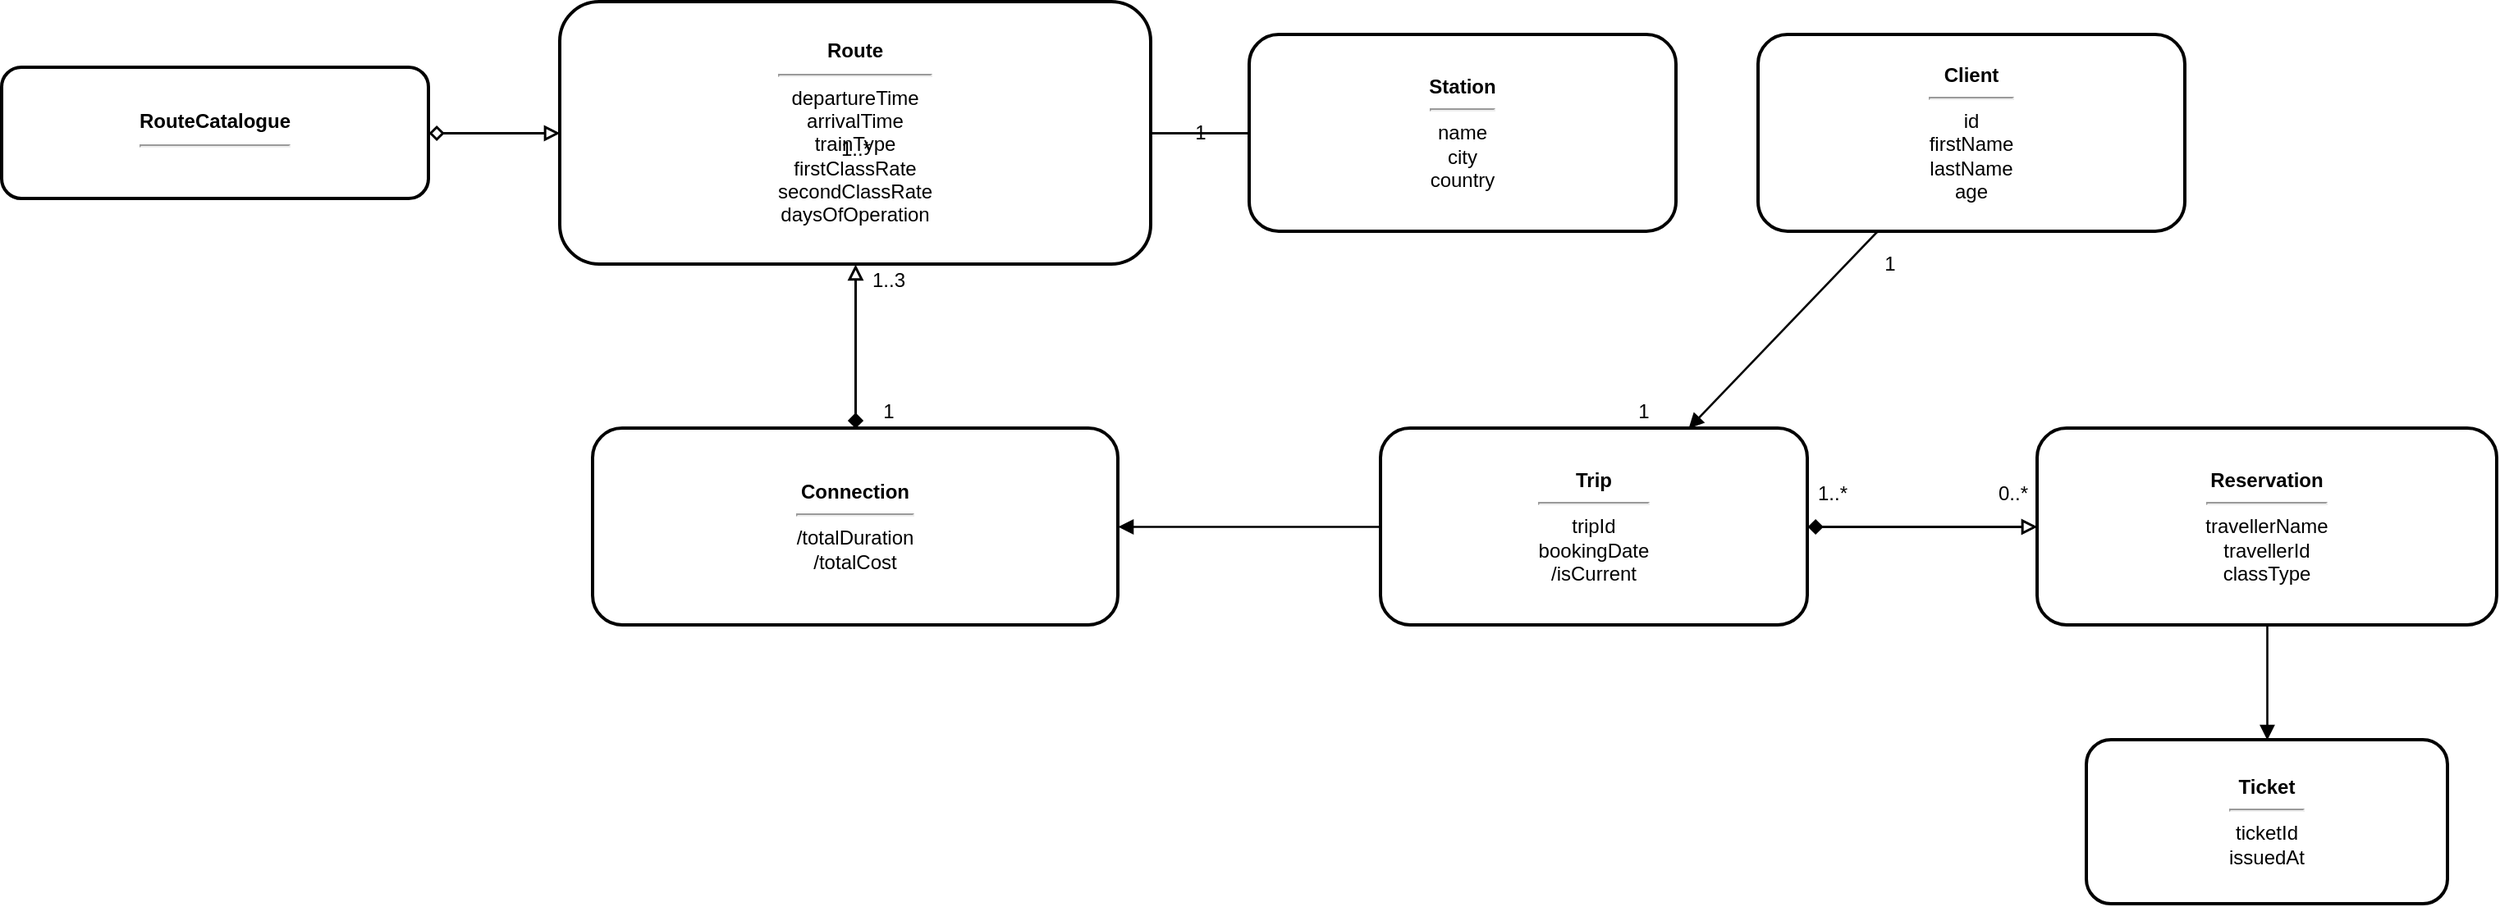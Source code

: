 <mxfile version="28.2.8">
  <diagram id="DomainModelIter2" name="Iteration 2 Domain Model">
    <mxGraphModel dx="2009" dy="1338" grid="1" gridSize="10" guides="1" tooltips="1" connect="1" arrows="1" fold="1" page="1" pageScale="1" pageWidth="2400" pageHeight="1400" math="0" shadow="0">
      <root>
        <mxCell id="0" />
        <mxCell id="1" parent="0" />
        <mxCell id="3" value="&lt;b&gt;RouteCatalogue&lt;/b&gt;&lt;hr/&gt;" style="shape=rect;whiteSpace=wrap;html=1;rounded=1;strokeWidth=2;" parent="1" vertex="1">
          <mxGeometry x="220" y="180" width="260" height="80" as="geometry" />
        </mxCell>
        <mxCell id="4" value="&lt;b&gt;Route&lt;/b&gt;&lt;hr/&gt;departureTime&lt;br/&gt;arrivalTime&lt;br/&gt;trainType&lt;br/&gt;firstClassRate&lt;br/&gt;secondClassRate&lt;br/&gt;daysOfOperation" style="shape=rect;whiteSpace=wrap;html=1;rounded=1;strokeWidth=2;" parent="1" vertex="1">
          <mxGeometry x="560" y="140" width="360" height="160" as="geometry" />
        </mxCell>
        <mxCell id="5" value="&lt;b&gt;Station&lt;/b&gt;&lt;hr/&gt;name&lt;br/&gt;city&lt;br/&gt;country" style="shape=rect;whiteSpace=wrap;html=1;rounded=1;strokeWidth=2;" parent="1" vertex="1">
          <mxGeometry x="980" y="160" width="260" height="120" as="geometry" />
        </mxCell>
        <mxCell id="6" value="&lt;b&gt;Connection&lt;/b&gt;&lt;hr/&gt;/totalDuration&lt;br/&gt;/totalCost" style="shape=rect;whiteSpace=wrap;html=1;rounded=1;strokeWidth=2;" parent="1" vertex="1">
          <mxGeometry x="580" y="400" width="320" height="120" as="geometry" />
        </mxCell>
        <mxCell id="7" value="&lt;b&gt;Client&lt;/b&gt;&lt;hr/&gt;id&lt;br/&gt;firstName&lt;br/&gt;lastName&lt;br/&gt;age" style="shape=rect;whiteSpace=wrap;html=1;rounded=1;strokeWidth=2;" parent="1" vertex="1">
          <mxGeometry x="1290" y="160" width="260" height="120" as="geometry" />
        </mxCell>
        <mxCell id="8" value="&lt;b&gt;Trip&lt;/b&gt;&lt;hr/&gt;tripId&lt;br/&gt;bookingDate&lt;br/&gt;/isCurrent" style="shape=rect;whiteSpace=wrap;html=1;rounded=1;strokeWidth=2;" parent="1" vertex="1">
          <mxGeometry x="1060" y="400" width="260" height="120" as="geometry" />
        </mxCell>
        <mxCell id="9" value="&lt;b&gt;Reservation&lt;/b&gt;&lt;hr/&gt;travellerName&lt;br/&gt;travellerId&lt;br/&gt;classType" style="shape=rect;whiteSpace=wrap;html=1;rounded=1;strokeWidth=2;" parent="1" vertex="1">
          <mxGeometry x="1460" y="400" width="280" height="120" as="geometry" />
        </mxCell>
        <mxCell id="10" value="&lt;b&gt;Ticket&lt;/b&gt;&lt;hr/&gt;ticketId&lt;br/&gt;issuedAt" style="shape=rect;whiteSpace=wrap;html=1;rounded=1;strokeWidth=2;" parent="1" vertex="1">
          <mxGeometry x="1490" y="590" width="220" height="100" as="geometry" />
        </mxCell>
        <mxCell id="11" value="" style="endArrow=block;endFill=0;startArrow=diamond;startFill=0;html=1;strokeWidth=1.5;" parent="1" source="3" target="4" edge="1">
          <mxGeometry relative="1" as="geometry" />
        </mxCell>
        <mxCell id="13" value="1..*" style="text;html=1;strokeColor=none;fillColor=none;align=center;verticalAlign=middle;" parent="1" vertex="1">
          <mxGeometry x="720" y="220" width="40" height="20" as="geometry" />
        </mxCell>
        <mxCell id="14" value="" style="endArrow=block;endFill=0;startArrow=diamond;startFill=1;html=1;strokeWidth=1.5;" parent="1" source="6" target="4" edge="1">
          <mxGeometry relative="1" as="geometry" />
        </mxCell>
        <mxCell id="15" value="1" style="text;html=1;strokeColor=none;fillColor=none;align=center;verticalAlign=middle;" parent="1" vertex="1">
          <mxGeometry x="740" y="380" width="40" height="20" as="geometry" />
        </mxCell>
        <mxCell id="16" value="1..3" style="text;html=1;strokeColor=none;fillColor=none;align=center;verticalAlign=middle;" parent="1" vertex="1">
          <mxGeometry x="740" y="300" width="40" height="20" as="geometry" />
        </mxCell>
        <mxCell id="17" value="" style="endArrow=none;html=1;strokeWidth=1.3;" parent="1" source="4" target="5" edge="1">
          <mxGeometry relative="1" as="geometry" />
        </mxCell>
        <mxCell id="20" value="" style="endArrow=none;html=1;strokeWidth=1.3;" parent="1" source="4" target="5" edge="1">
          <mxGeometry relative="1" as="geometry" />
        </mxCell>
        <mxCell id="21" value="1" style="text;html=1;strokeColor=none;fillColor=none;align=center;verticalAlign=middle;" parent="1" vertex="1">
          <mxGeometry x="930" y="210" width="40" height="20" as="geometry" />
        </mxCell>
        <mxCell id="23" value="" style="endArrow=block;html=1;strokeWidth=1.3;" parent="1" source="7" target="8" edge="1">
          <mxGeometry relative="1" as="geometry" />
        </mxCell>
        <mxCell id="24" value="1" style="text;html=1;strokeColor=none;fillColor=none;align=center;verticalAlign=middle;" parent="1" vertex="1">
          <mxGeometry x="1350" y="290" width="40" height="20" as="geometry" />
        </mxCell>
        <mxCell id="25" value="0..*" style="text;html=1;strokeColor=none;fillColor=none;align=center;verticalAlign=middle;" parent="1" vertex="1">
          <mxGeometry x="1420" y="430" width="50" height="20" as="geometry" />
        </mxCell>
        <mxCell id="26" value="" style="endArrow=block;endFill=0;startArrow=diamond;startFill=1;html=1;strokeWidth=1.5;" parent="1" source="8" target="9" edge="1">
          <mxGeometry relative="1" as="geometry" />
        </mxCell>
        <mxCell id="27" value="1..*" style="text;html=1;strokeColor=none;fillColor=none;align=center;verticalAlign=middle;" parent="1" vertex="1">
          <mxGeometry x="1310" y="430" width="50" height="20" as="geometry" />
        </mxCell>
        <mxCell id="28" value="" style="endArrow=block;html=1;strokeWidth=1.3;" parent="1" source="9" target="10" edge="1">
          <mxGeometry relative="1" as="geometry" />
        </mxCell>
        <mxCell id="31" value="" style="endArrow=block;html=1;strokeWidth=1.3;" parent="1" source="8" target="6" edge="1">
          <mxGeometry relative="1" as="geometry" />
        </mxCell>
        <mxCell id="32" value="1" style="text;html=1;strokeColor=none;fillColor=none;align=center;verticalAlign=middle;" parent="1" vertex="1">
          <mxGeometry x="1200" y="380" width="40" height="20" as="geometry" />
        </mxCell>
      </root>
    </mxGraphModel>
  </diagram>
</mxfile>

